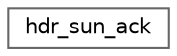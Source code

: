 digraph "Graphical Class Hierarchy"
{
 // LATEX_PDF_SIZE
  bgcolor="transparent";
  edge [fontname=Helvetica,fontsize=10,labelfontname=Helvetica,labelfontsize=10];
  node [fontname=Helvetica,fontsize=10,shape=box,height=0.2,width=0.4];
  rankdir="LR";
  Node0 [id="Node000000",label="hdr_sun_ack",height=0.2,width=0.4,color="grey40", fillcolor="white", style="filled",URL="$structhdr__sun__ack.html",tooltip="hdr_sun_ack describes acks packets used by UWSUN."];
}
